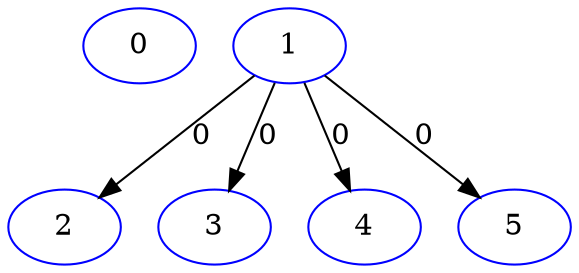 digraph {
	overlap=false
	node0 [label=0, color=blue]
	node1 [label=1, color=blue]
	node2 [label=2, color=blue]
	node3 [label=3, color=blue]
	node4 [label=4, color=blue]
	node5 [label=5, color=blue]
	node1 -> node2 [label=0]
	node1 -> node3 [label=0]
	node1 -> node4 [label=0]
	node1 -> node5 [label=0]
}